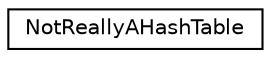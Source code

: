 digraph "类继承关系图"
{
 // LATEX_PDF_SIZE
  edge [fontname="Helvetica",fontsize="10",labelfontname="Helvetica",labelfontsize="10"];
  node [fontname="Helvetica",fontsize="10",shape=record];
  rankdir="LR";
  Node0 [label="NotReallyAHashTable",height=0.2,width=0.4,color="black", fillcolor="white", style="filled",URL="$structNotReallyAHashTable.html",tooltip=" "];
}
